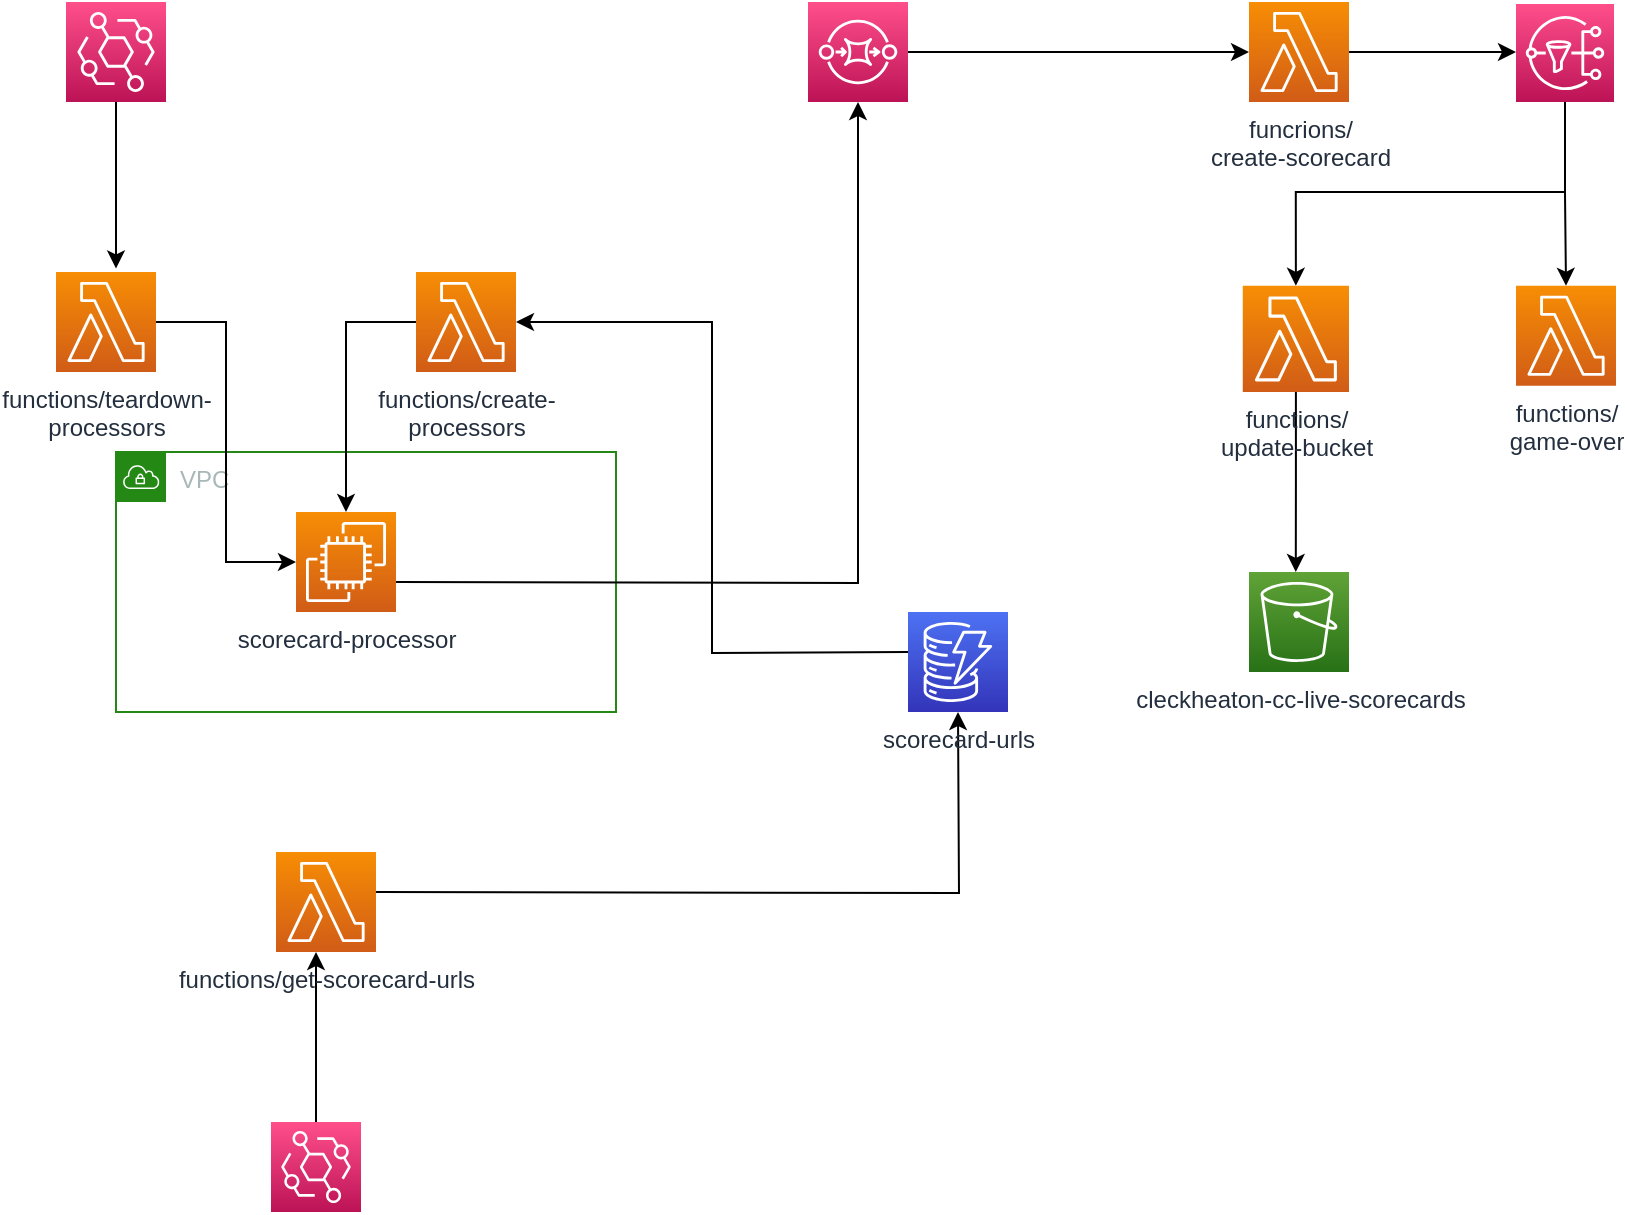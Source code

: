 <mxfile version="20.2.0" type="device"><diagram id="Cya9drI5b6cl2oPZbhcg" name="Page-1"><mxGraphModel dx="1846" dy="677" grid="1" gridSize="10" guides="1" tooltips="1" connect="1" arrows="1" fold="1" page="1" pageScale="1" pageWidth="827" pageHeight="1169" math="0" shadow="0"><root><mxCell id="0"/><mxCell id="1" parent="0"/><mxCell id="97xbzAzPyCtXZvHp5gCU-1" value="VPC" style="points=[[0,0],[0.25,0],[0.5,0],[0.75,0],[1,0],[1,0.25],[1,0.5],[1,0.75],[1,1],[0.75,1],[0.5,1],[0.25,1],[0,1],[0,0.75],[0,0.5],[0,0.25]];outlineConnect=0;gradientColor=none;html=1;whiteSpace=wrap;fontSize=12;fontStyle=0;container=1;pointerEvents=0;collapsible=0;recursiveResize=0;shape=mxgraph.aws4.group;grIcon=mxgraph.aws4.group_vpc;strokeColor=#248814;fillColor=none;verticalAlign=top;align=left;spacingLeft=30;fontColor=#AAB7B8;dashed=0;" parent="1" vertex="1"><mxGeometry x="40" y="250" width="250" height="130" as="geometry"/></mxCell><mxCell id="Uuk6acJW3CBZzYXkeJK_-13" value="scorecard-processor" style="sketch=0;points=[[0,0,0],[0.25,0,0],[0.5,0,0],[0.75,0,0],[1,0,0],[0,1,0],[0.25,1,0],[0.5,1,0],[0.75,1,0],[1,1,0],[0,0.25,0],[0,0.5,0],[0,0.75,0],[1,0.25,0],[1,0.5,0],[1,0.75,0]];outlineConnect=0;fontColor=#232F3E;gradientColor=#F78E04;gradientDirection=north;fillColor=#D05C17;strokeColor=#ffffff;dashed=0;verticalLabelPosition=bottom;verticalAlign=top;align=center;html=1;fontSize=12;fontStyle=0;aspect=fixed;shape=mxgraph.aws4.resourceIcon;resIcon=mxgraph.aws4.ec2;" vertex="1" parent="97xbzAzPyCtXZvHp5gCU-1"><mxGeometry x="90" y="30" width="50" height="50" as="geometry"/></mxCell><mxCell id="97xbzAzPyCtXZvHp5gCU-26" style="edgeStyle=orthogonalEdgeStyle;rounded=0;orthogonalLoop=1;jettySize=auto;html=1;exitX=1;exitY=0.5;exitDx=0;exitDy=0;exitPerimeter=0;" parent="1" source="hDIabCIfcpIIaTRpqJmh-1" edge="1"><mxGeometry relative="1" as="geometry"><mxPoint x="450" y="50" as="sourcePoint"/><mxPoint x="606.5" y="50" as="targetPoint"/></mxGeometry></mxCell><mxCell id="Uuk6acJW3CBZzYXkeJK_-11" style="edgeStyle=orthogonalEdgeStyle;rounded=0;orthogonalLoop=1;jettySize=auto;html=1;entryX=1;entryY=0.5;entryDx=0;entryDy=0;entryPerimeter=0;" edge="1" parent="1" target="Uuk6acJW3CBZzYXkeJK_-10"><mxGeometry relative="1" as="geometry"><mxPoint x="436" y="350" as="sourcePoint"/></mxGeometry></mxCell><mxCell id="97xbzAzPyCtXZvHp5gCU-14" style="edgeStyle=orthogonalEdgeStyle;rounded=0;orthogonalLoop=1;jettySize=auto;html=1;entryX=0.5;entryY=1;entryDx=0;entryDy=0;entryPerimeter=0;" parent="1" edge="1"><mxGeometry relative="1" as="geometry"><mxPoint x="170" y="470" as="sourcePoint"/><mxPoint x="461" y="380" as="targetPoint"/></mxGeometry></mxCell><mxCell id="Uuk6acJW3CBZzYXkeJK_-2" value="" style="edgeStyle=orthogonalEdgeStyle;rounded=0;orthogonalLoop=1;jettySize=auto;html=1;" edge="1" parent="1" target="Uuk6acJW3CBZzYXkeJK_-1"><mxGeometry relative="1" as="geometry"><mxPoint x="656.5" y="50" as="sourcePoint"/></mxGeometry></mxCell><mxCell id="97xbzAzPyCtXZvHp5gCU-21" style="edgeStyle=orthogonalEdgeStyle;rounded=0;orthogonalLoop=1;jettySize=auto;html=1;" parent="1" target="hDIabCIfcpIIaTRpqJmh-1" edge="1"><mxGeometry relative="1" as="geometry"><mxPoint x="400" y="100" as="targetPoint"/><mxPoint x="180" y="315" as="sourcePoint"/></mxGeometry></mxCell><mxCell id="97xbzAzPyCtXZvHp5gCU-23" style="edgeStyle=orthogonalEdgeStyle;rounded=0;orthogonalLoop=1;jettySize=auto;html=1;" parent="1" source="97xbzAzPyCtXZvHp5gCU-22" edge="1"><mxGeometry relative="1" as="geometry"><mxPoint x="140" y="500" as="targetPoint"/></mxGeometry></mxCell><mxCell id="97xbzAzPyCtXZvHp5gCU-22" value="" style="sketch=0;points=[[0,0,0],[0.25,0,0],[0.5,0,0],[0.75,0,0],[1,0,0],[0,1,0],[0.25,1,0],[0.5,1,0],[0.75,1,0],[1,1,0],[0,0.25,0],[0,0.5,0],[0,0.75,0],[1,0.25,0],[1,0.5,0],[1,0.75,0]];outlineConnect=0;fontColor=#232F3E;gradientColor=#FF4F8B;gradientDirection=north;fillColor=#BC1356;strokeColor=#ffffff;dashed=0;verticalLabelPosition=bottom;verticalAlign=top;align=center;html=1;fontSize=12;fontStyle=0;aspect=fixed;shape=mxgraph.aws4.resourceIcon;resIcon=mxgraph.aws4.eventbridge;" parent="1" vertex="1"><mxGeometry x="117.5" y="585" width="45" height="45" as="geometry"/></mxCell><mxCell id="hDIabCIfcpIIaTRpqJmh-1" value="" style="sketch=0;points=[[0,0,0],[0.25,0,0],[0.5,0,0],[0.75,0,0],[1,0,0],[0,1,0],[0.25,1,0],[0.5,1,0],[0.75,1,0],[1,1,0],[0,0.25,0],[0,0.5,0],[0,0.75,0],[1,0.25,0],[1,0.5,0],[1,0.75,0]];outlineConnect=0;fontColor=#232F3E;gradientColor=#FF4F8B;gradientDirection=north;fillColor=#BC1356;strokeColor=#ffffff;dashed=0;verticalLabelPosition=bottom;verticalAlign=top;align=center;html=1;fontSize=12;fontStyle=0;aspect=fixed;shape=mxgraph.aws4.resourceIcon;resIcon=mxgraph.aws4.sqs;" parent="1" vertex="1"><mxGeometry x="386" y="25" width="50" height="50" as="geometry"/></mxCell><mxCell id="hDIabCIfcpIIaTRpqJmh-4" value="" style="edgeStyle=orthogonalEdgeStyle;rounded=0;orthogonalLoop=1;jettySize=auto;html=1;" parent="1" source="hDIabCIfcpIIaTRpqJmh-2" edge="1"><mxGeometry relative="1" as="geometry"><mxPoint x="40" y="158.25" as="targetPoint"/></mxGeometry></mxCell><mxCell id="hDIabCIfcpIIaTRpqJmh-2" value="" style="sketch=0;points=[[0,0,0],[0.25,0,0],[0.5,0,0],[0.75,0,0],[1,0,0],[0,1,0],[0.25,1,0],[0.5,1,0],[0.75,1,0],[1,1,0],[0,0.25,0],[0,0.5,0],[0,0.75,0],[1,0.25,0],[1,0.5,0],[1,0.75,0]];outlineConnect=0;fontColor=#232F3E;gradientColor=#FF4F8B;gradientDirection=north;fillColor=#BC1356;strokeColor=#ffffff;dashed=0;verticalLabelPosition=bottom;verticalAlign=top;align=center;html=1;fontSize=12;fontStyle=0;aspect=fixed;shape=mxgraph.aws4.resourceIcon;resIcon=mxgraph.aws4.eventbridge;" parent="1" vertex="1"><mxGeometry x="15" y="25" width="50" height="50" as="geometry"/></mxCell><mxCell id="Uuk6acJW3CBZzYXkeJK_-5" style="edgeStyle=orthogonalEdgeStyle;rounded=0;orthogonalLoop=1;jettySize=auto;html=1;entryX=0.5;entryY=0;entryDx=0;entryDy=0;entryPerimeter=0;" edge="1" parent="1" source="Uuk6acJW3CBZzYXkeJK_-1" target="Uuk6acJW3CBZzYXkeJK_-3"><mxGeometry relative="1" as="geometry"><Array as="points"><mxPoint x="765" y="120"/><mxPoint x="630" y="120"/></Array></mxGeometry></mxCell><mxCell id="Uuk6acJW3CBZzYXkeJK_-7" style="edgeStyle=orthogonalEdgeStyle;rounded=0;orthogonalLoop=1;jettySize=auto;html=1;" edge="1" parent="1" source="Uuk6acJW3CBZzYXkeJK_-1" target="Uuk6acJW3CBZzYXkeJK_-6"><mxGeometry relative="1" as="geometry"/></mxCell><mxCell id="Uuk6acJW3CBZzYXkeJK_-1" value="" style="sketch=0;points=[[0,0,0],[0.25,0,0],[0.5,0,0],[0.75,0,0],[1,0,0],[0,1,0],[0.25,1,0],[0.5,1,0],[0.75,1,0],[1,1,0],[0,0.25,0],[0,0.5,0],[0,0.75,0],[1,0.25,0],[1,0.5,0],[1,0.75,0]];outlineConnect=0;fontColor=#232F3E;gradientColor=#FF4F8B;gradientDirection=north;fillColor=#BC1356;strokeColor=#ffffff;dashed=0;verticalLabelPosition=bottom;verticalAlign=top;align=center;html=1;fontSize=12;fontStyle=0;aspect=fixed;shape=mxgraph.aws4.resourceIcon;resIcon=mxgraph.aws4.sns;" vertex="1" parent="1"><mxGeometry x="740" y="26" width="49" height="49" as="geometry"/></mxCell><mxCell id="Uuk6acJW3CBZzYXkeJK_-4" value="" style="edgeStyle=orthogonalEdgeStyle;rounded=0;orthogonalLoop=1;jettySize=auto;html=1;" edge="1" parent="1" source="Uuk6acJW3CBZzYXkeJK_-3"><mxGeometry relative="1" as="geometry"><mxPoint x="629.9" y="310" as="targetPoint"/></mxGeometry></mxCell><mxCell id="Uuk6acJW3CBZzYXkeJK_-3" value="functions/&lt;br&gt;update-bucket" style="sketch=0;points=[[0,0,0],[0.25,0,0],[0.5,0,0],[0.75,0,0],[1,0,0],[0,1,0],[0.25,1,0],[0.5,1,0],[0.75,1,0],[1,1,0],[0,0.25,0],[0,0.5,0],[0,0.75,0],[1,0.25,0],[1,0.5,0],[1,0.75,0]];outlineConnect=0;fontColor=#232F3E;gradientColor=#F78E04;gradientDirection=north;fillColor=#D05C17;strokeColor=#ffffff;dashed=0;verticalLabelPosition=bottom;verticalAlign=top;align=center;html=1;fontSize=12;fontStyle=0;aspect=fixed;shape=mxgraph.aws4.resourceIcon;resIcon=mxgraph.aws4.lambda;" vertex="1" parent="1"><mxGeometry x="603.38" y="166.88" width="53.12" height="53.12" as="geometry"/></mxCell><mxCell id="Uuk6acJW3CBZzYXkeJK_-6" value="functions/&lt;br&gt;game-over" style="sketch=0;points=[[0,0,0],[0.25,0,0],[0.5,0,0],[0.75,0,0],[1,0,0],[0,1,0],[0.25,1,0],[0.5,1,0],[0.75,1,0],[1,1,0],[0,0.25,0],[0,0.5,0],[0,0.75,0],[1,0.25,0],[1,0.5,0],[1,0.75,0]];outlineConnect=0;fontColor=#232F3E;gradientColor=#F78E04;gradientDirection=north;fillColor=#D05C17;strokeColor=#ffffff;dashed=0;verticalLabelPosition=bottom;verticalAlign=top;align=center;html=1;fontSize=12;fontStyle=0;aspect=fixed;shape=mxgraph.aws4.resourceIcon;resIcon=mxgraph.aws4.lambda;" vertex="1" parent="1"><mxGeometry x="740" y="166.88" width="50" height="50" as="geometry"/></mxCell><mxCell id="Uuk6acJW3CBZzYXkeJK_-15" style="edgeStyle=orthogonalEdgeStyle;rounded=0;orthogonalLoop=1;jettySize=auto;html=1;entryX=0;entryY=0.5;entryDx=0;entryDy=0;entryPerimeter=0;" edge="1" parent="1" source="Uuk6acJW3CBZzYXkeJK_-8" target="Uuk6acJW3CBZzYXkeJK_-13"><mxGeometry relative="1" as="geometry"/></mxCell><mxCell id="Uuk6acJW3CBZzYXkeJK_-8" value="functions/teardown-&lt;br&gt;processors" style="sketch=0;points=[[0,0,0],[0.25,0,0],[0.5,0,0],[0.75,0,0],[1,0,0],[0,1,0],[0.25,1,0],[0.5,1,0],[0.75,1,0],[1,1,0],[0,0.25,0],[0,0.5,0],[0,0.75,0],[1,0.25,0],[1,0.5,0],[1,0.75,0]];outlineConnect=0;fontColor=#232F3E;gradientColor=#F78E04;gradientDirection=north;fillColor=#D05C17;strokeColor=#ffffff;dashed=0;verticalLabelPosition=bottom;verticalAlign=top;align=center;html=1;fontSize=12;fontStyle=0;aspect=fixed;shape=mxgraph.aws4.resourceIcon;resIcon=mxgraph.aws4.lambda;" vertex="1" parent="1"><mxGeometry x="10" y="160" width="50" height="50" as="geometry"/></mxCell><mxCell id="Uuk6acJW3CBZzYXkeJK_-14" style="edgeStyle=orthogonalEdgeStyle;rounded=0;orthogonalLoop=1;jettySize=auto;html=1;entryX=0.5;entryY=0;entryDx=0;entryDy=0;entryPerimeter=0;" edge="1" parent="1" source="Uuk6acJW3CBZzYXkeJK_-10" target="Uuk6acJW3CBZzYXkeJK_-13"><mxGeometry relative="1" as="geometry"/></mxCell><mxCell id="Uuk6acJW3CBZzYXkeJK_-10" value="functions/create-&lt;br&gt;processors" style="sketch=0;points=[[0,0,0],[0.25,0,0],[0.5,0,0],[0.75,0,0],[1,0,0],[0,1,0],[0.25,1,0],[0.5,1,0],[0.75,1,0],[1,1,0],[0,0.25,0],[0,0.5,0],[0,0.75,0],[1,0.25,0],[1,0.5,0],[1,0.75,0]];outlineConnect=0;fontColor=#232F3E;gradientColor=#F78E04;gradientDirection=north;fillColor=#D05C17;strokeColor=#ffffff;dashed=0;verticalLabelPosition=bottom;verticalAlign=top;align=center;html=1;fontSize=12;fontStyle=0;aspect=fixed;shape=mxgraph.aws4.resourceIcon;resIcon=mxgraph.aws4.lambda;" vertex="1" parent="1"><mxGeometry x="190" y="160" width="50" height="50" as="geometry"/></mxCell><mxCell id="Uuk6acJW3CBZzYXkeJK_-16" value="functions/get-scorecard-urls" style="sketch=0;points=[[0,0,0],[0.25,0,0],[0.5,0,0],[0.75,0,0],[1,0,0],[0,1,0],[0.25,1,0],[0.5,1,0],[0.75,1,0],[1,1,0],[0,0.25,0],[0,0.5,0],[0,0.75,0],[1,0.25,0],[1,0.5,0],[1,0.75,0]];outlineConnect=0;fontColor=#232F3E;gradientColor=#F78E04;gradientDirection=north;fillColor=#D05C17;strokeColor=#ffffff;dashed=0;verticalLabelPosition=bottom;verticalAlign=top;align=center;html=1;fontSize=12;fontStyle=0;aspect=fixed;shape=mxgraph.aws4.resourceIcon;resIcon=mxgraph.aws4.lambda;" vertex="1" parent="1"><mxGeometry x="120" y="450" width="50" height="50" as="geometry"/></mxCell><mxCell id="Uuk6acJW3CBZzYXkeJK_-17" value="funcrions/&lt;br&gt;create-scorecard" style="sketch=0;points=[[0,0,0],[0.25,0,0],[0.5,0,0],[0.75,0,0],[1,0,0],[0,1,0],[0.25,1,0],[0.5,1,0],[0.75,1,0],[1,1,0],[0,0.25,0],[0,0.5,0],[0,0.75,0],[1,0.25,0],[1,0.5,0],[1,0.75,0]];outlineConnect=0;fontColor=#232F3E;gradientColor=#F78E04;gradientDirection=north;fillColor=#D05C17;strokeColor=#ffffff;dashed=0;verticalLabelPosition=bottom;verticalAlign=top;align=center;html=1;fontSize=12;fontStyle=0;aspect=fixed;shape=mxgraph.aws4.resourceIcon;resIcon=mxgraph.aws4.lambda;" vertex="1" parent="1"><mxGeometry x="606.5" y="25" width="50" height="50" as="geometry"/></mxCell><mxCell id="Uuk6acJW3CBZzYXkeJK_-18" value="cleckheaton-cc-live-scorecards" style="sketch=0;points=[[0,0,0],[0.25,0,0],[0.5,0,0],[0.75,0,0],[1,0,0],[0,1,0],[0.25,1,0],[0.5,1,0],[0.75,1,0],[1,1,0],[0,0.25,0],[0,0.5,0],[0,0.75,0],[1,0.25,0],[1,0.5,0],[1,0.75,0]];outlineConnect=0;fontColor=#232F3E;gradientColor=#60A337;gradientDirection=north;fillColor=#277116;strokeColor=#ffffff;dashed=0;verticalLabelPosition=bottom;verticalAlign=top;align=center;html=1;fontSize=12;fontStyle=0;aspect=fixed;shape=mxgraph.aws4.resourceIcon;resIcon=mxgraph.aws4.s3;" vertex="1" parent="1"><mxGeometry x="606.5" y="310" width="50" height="50" as="geometry"/></mxCell><mxCell id="Uuk6acJW3CBZzYXkeJK_-19" value="scorecard-urls" style="sketch=0;points=[[0,0,0],[0.25,0,0],[0.5,0,0],[0.75,0,0],[1,0,0],[0,1,0],[0.25,1,0],[0.5,1,0],[0.75,1,0],[1,1,0],[0,0.25,0],[0,0.5,0],[0,0.75,0],[1,0.25,0],[1,0.5,0],[1,0.75,0]];outlineConnect=0;fontColor=#232F3E;gradientColor=#4D72F3;gradientDirection=north;fillColor=#3334B9;strokeColor=#ffffff;dashed=0;verticalLabelPosition=bottom;verticalAlign=top;align=center;html=1;fontSize=12;fontStyle=0;aspect=fixed;shape=mxgraph.aws4.resourceIcon;resIcon=mxgraph.aws4.dynamodb;" vertex="1" parent="1"><mxGeometry x="436" y="330" width="50" height="50" as="geometry"/></mxCell></root></mxGraphModel></diagram></mxfile>